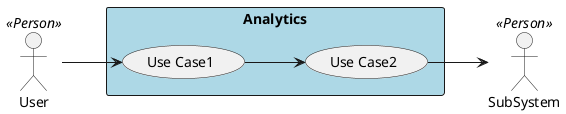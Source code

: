 @startuml

left to right direction

actor :User: <<Person>>
actor :SubSystem: <<Person>>


rectangle "Analytics" #lightBlue {
UseCase UC1  as "Use Case1"
UseCase UC2  as "Use Case2"


User --> UC1
UC1 --> UC2
UC2 --> SubSystem
}

@enduml

